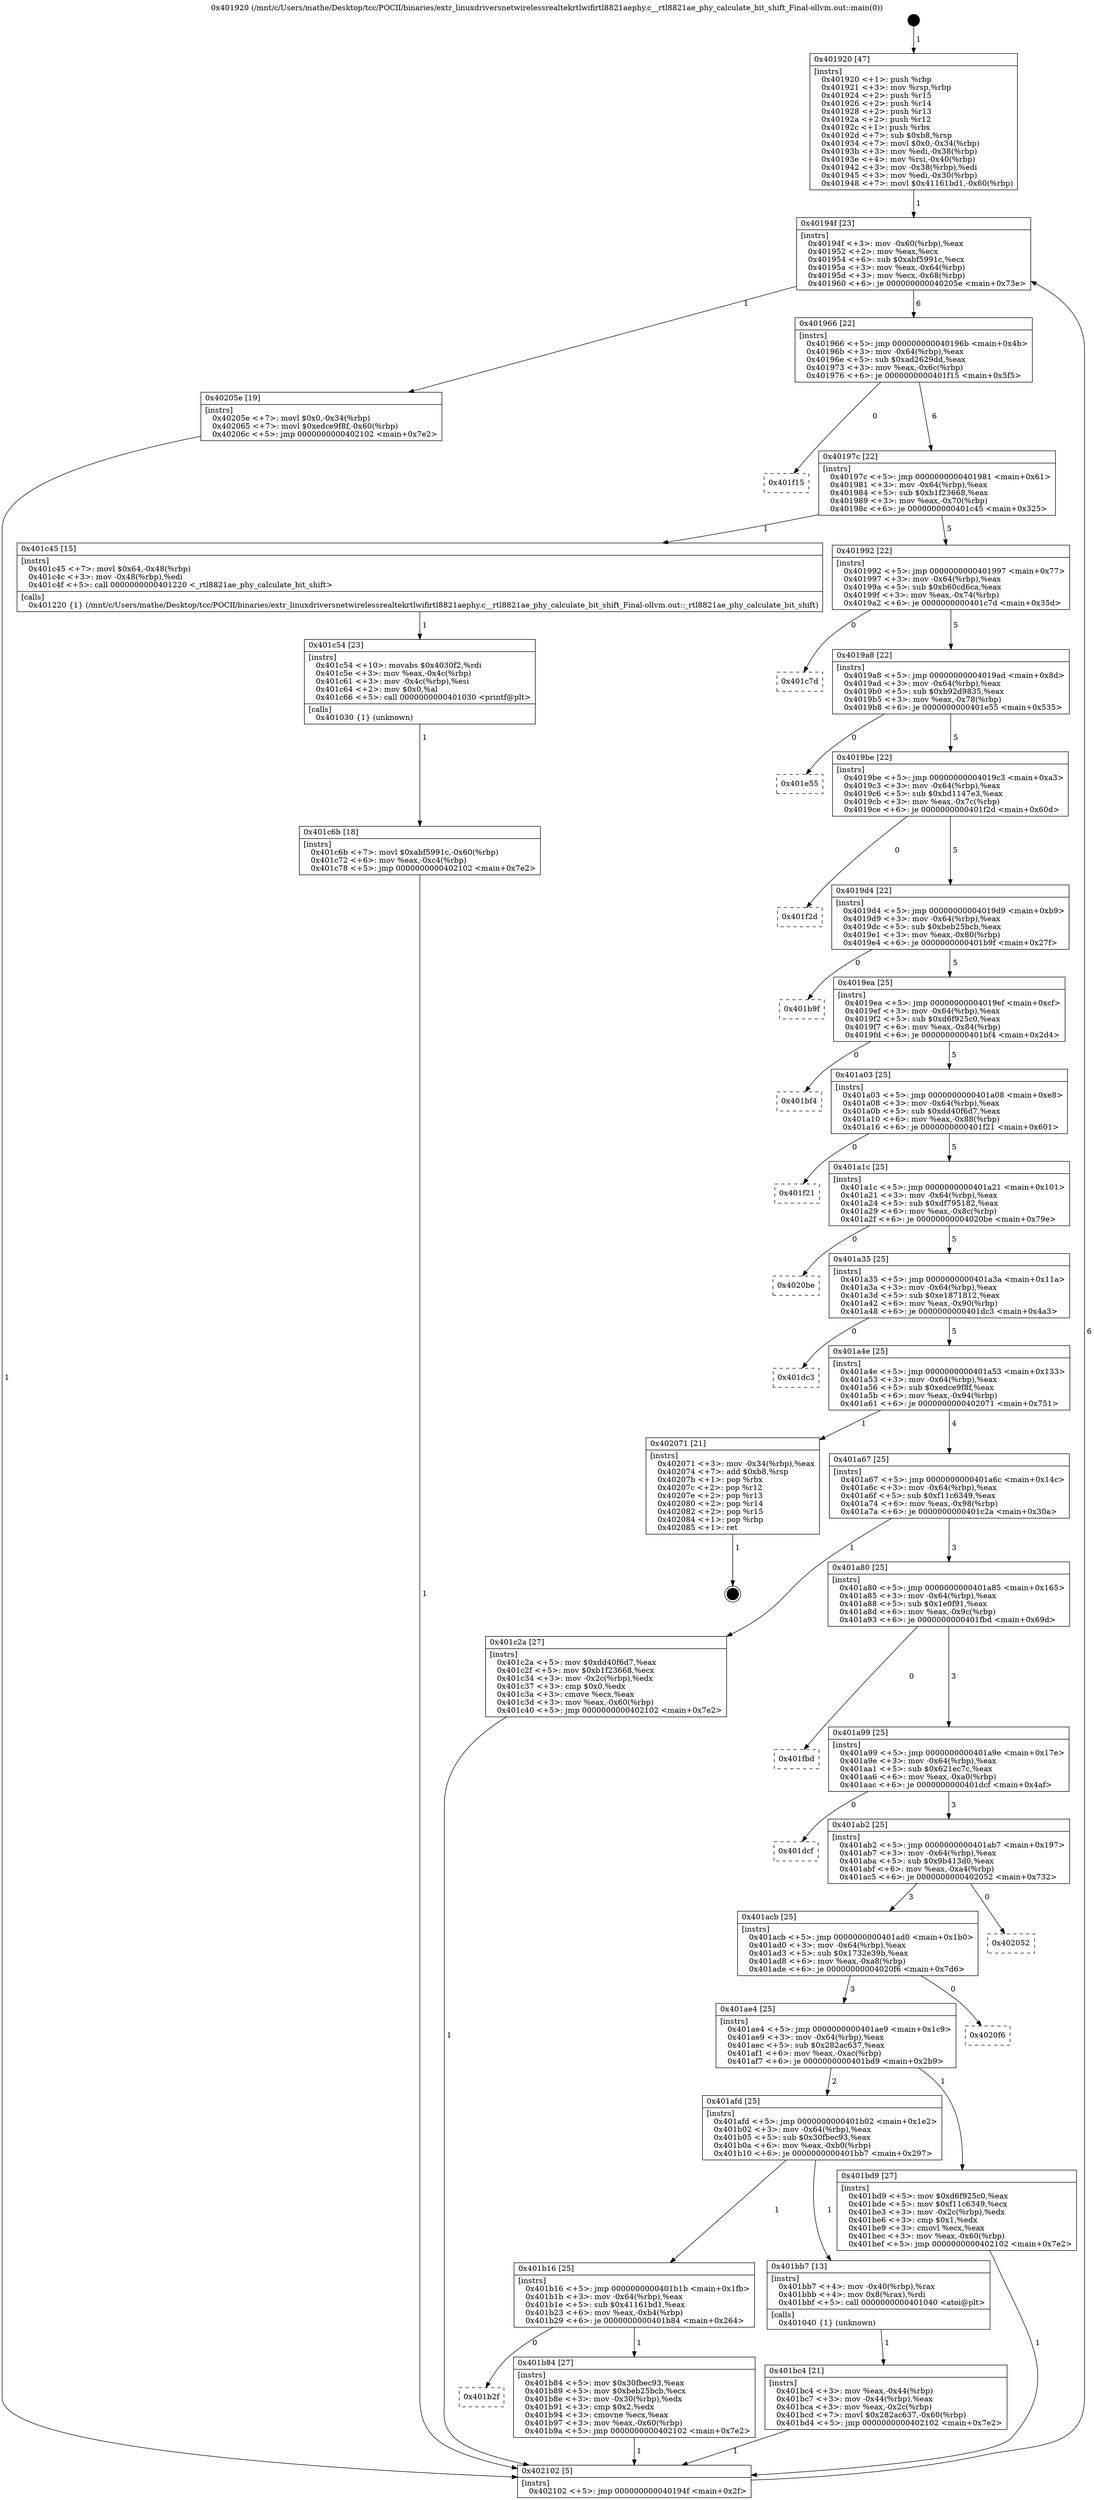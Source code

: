 digraph "0x401920" {
  label = "0x401920 (/mnt/c/Users/mathe/Desktop/tcc/POCII/binaries/extr_linuxdriversnetwirelessrealtekrtlwifirtl8821aephy.c__rtl8821ae_phy_calculate_bit_shift_Final-ollvm.out::main(0))"
  labelloc = "t"
  node[shape=record]

  Entry [label="",width=0.3,height=0.3,shape=circle,fillcolor=black,style=filled]
  "0x40194f" [label="{
     0x40194f [23]\l
     | [instrs]\l
     &nbsp;&nbsp;0x40194f \<+3\>: mov -0x60(%rbp),%eax\l
     &nbsp;&nbsp;0x401952 \<+2\>: mov %eax,%ecx\l
     &nbsp;&nbsp;0x401954 \<+6\>: sub $0xabf5991c,%ecx\l
     &nbsp;&nbsp;0x40195a \<+3\>: mov %eax,-0x64(%rbp)\l
     &nbsp;&nbsp;0x40195d \<+3\>: mov %ecx,-0x68(%rbp)\l
     &nbsp;&nbsp;0x401960 \<+6\>: je 000000000040205e \<main+0x73e\>\l
  }"]
  "0x40205e" [label="{
     0x40205e [19]\l
     | [instrs]\l
     &nbsp;&nbsp;0x40205e \<+7\>: movl $0x0,-0x34(%rbp)\l
     &nbsp;&nbsp;0x402065 \<+7\>: movl $0xedce9f8f,-0x60(%rbp)\l
     &nbsp;&nbsp;0x40206c \<+5\>: jmp 0000000000402102 \<main+0x7e2\>\l
  }"]
  "0x401966" [label="{
     0x401966 [22]\l
     | [instrs]\l
     &nbsp;&nbsp;0x401966 \<+5\>: jmp 000000000040196b \<main+0x4b\>\l
     &nbsp;&nbsp;0x40196b \<+3\>: mov -0x64(%rbp),%eax\l
     &nbsp;&nbsp;0x40196e \<+5\>: sub $0xad2629dd,%eax\l
     &nbsp;&nbsp;0x401973 \<+3\>: mov %eax,-0x6c(%rbp)\l
     &nbsp;&nbsp;0x401976 \<+6\>: je 0000000000401f15 \<main+0x5f5\>\l
  }"]
  Exit [label="",width=0.3,height=0.3,shape=circle,fillcolor=black,style=filled,peripheries=2]
  "0x401f15" [label="{
     0x401f15\l
  }", style=dashed]
  "0x40197c" [label="{
     0x40197c [22]\l
     | [instrs]\l
     &nbsp;&nbsp;0x40197c \<+5\>: jmp 0000000000401981 \<main+0x61\>\l
     &nbsp;&nbsp;0x401981 \<+3\>: mov -0x64(%rbp),%eax\l
     &nbsp;&nbsp;0x401984 \<+5\>: sub $0xb1f23668,%eax\l
     &nbsp;&nbsp;0x401989 \<+3\>: mov %eax,-0x70(%rbp)\l
     &nbsp;&nbsp;0x40198c \<+6\>: je 0000000000401c45 \<main+0x325\>\l
  }"]
  "0x401c6b" [label="{
     0x401c6b [18]\l
     | [instrs]\l
     &nbsp;&nbsp;0x401c6b \<+7\>: movl $0xabf5991c,-0x60(%rbp)\l
     &nbsp;&nbsp;0x401c72 \<+6\>: mov %eax,-0xc4(%rbp)\l
     &nbsp;&nbsp;0x401c78 \<+5\>: jmp 0000000000402102 \<main+0x7e2\>\l
  }"]
  "0x401c45" [label="{
     0x401c45 [15]\l
     | [instrs]\l
     &nbsp;&nbsp;0x401c45 \<+7\>: movl $0x64,-0x48(%rbp)\l
     &nbsp;&nbsp;0x401c4c \<+3\>: mov -0x48(%rbp),%edi\l
     &nbsp;&nbsp;0x401c4f \<+5\>: call 0000000000401220 \<_rtl8821ae_phy_calculate_bit_shift\>\l
     | [calls]\l
     &nbsp;&nbsp;0x401220 \{1\} (/mnt/c/Users/mathe/Desktop/tcc/POCII/binaries/extr_linuxdriversnetwirelessrealtekrtlwifirtl8821aephy.c__rtl8821ae_phy_calculate_bit_shift_Final-ollvm.out::_rtl8821ae_phy_calculate_bit_shift)\l
  }"]
  "0x401992" [label="{
     0x401992 [22]\l
     | [instrs]\l
     &nbsp;&nbsp;0x401992 \<+5\>: jmp 0000000000401997 \<main+0x77\>\l
     &nbsp;&nbsp;0x401997 \<+3\>: mov -0x64(%rbp),%eax\l
     &nbsp;&nbsp;0x40199a \<+5\>: sub $0xb60cd6ca,%eax\l
     &nbsp;&nbsp;0x40199f \<+3\>: mov %eax,-0x74(%rbp)\l
     &nbsp;&nbsp;0x4019a2 \<+6\>: je 0000000000401c7d \<main+0x35d\>\l
  }"]
  "0x401c54" [label="{
     0x401c54 [23]\l
     | [instrs]\l
     &nbsp;&nbsp;0x401c54 \<+10\>: movabs $0x4030f2,%rdi\l
     &nbsp;&nbsp;0x401c5e \<+3\>: mov %eax,-0x4c(%rbp)\l
     &nbsp;&nbsp;0x401c61 \<+3\>: mov -0x4c(%rbp),%esi\l
     &nbsp;&nbsp;0x401c64 \<+2\>: mov $0x0,%al\l
     &nbsp;&nbsp;0x401c66 \<+5\>: call 0000000000401030 \<printf@plt\>\l
     | [calls]\l
     &nbsp;&nbsp;0x401030 \{1\} (unknown)\l
  }"]
  "0x401c7d" [label="{
     0x401c7d\l
  }", style=dashed]
  "0x4019a8" [label="{
     0x4019a8 [22]\l
     | [instrs]\l
     &nbsp;&nbsp;0x4019a8 \<+5\>: jmp 00000000004019ad \<main+0x8d\>\l
     &nbsp;&nbsp;0x4019ad \<+3\>: mov -0x64(%rbp),%eax\l
     &nbsp;&nbsp;0x4019b0 \<+5\>: sub $0xb92d9835,%eax\l
     &nbsp;&nbsp;0x4019b5 \<+3\>: mov %eax,-0x78(%rbp)\l
     &nbsp;&nbsp;0x4019b8 \<+6\>: je 0000000000401e55 \<main+0x535\>\l
  }"]
  "0x401bc4" [label="{
     0x401bc4 [21]\l
     | [instrs]\l
     &nbsp;&nbsp;0x401bc4 \<+3\>: mov %eax,-0x44(%rbp)\l
     &nbsp;&nbsp;0x401bc7 \<+3\>: mov -0x44(%rbp),%eax\l
     &nbsp;&nbsp;0x401bca \<+3\>: mov %eax,-0x2c(%rbp)\l
     &nbsp;&nbsp;0x401bcd \<+7\>: movl $0x282ac637,-0x60(%rbp)\l
     &nbsp;&nbsp;0x401bd4 \<+5\>: jmp 0000000000402102 \<main+0x7e2\>\l
  }"]
  "0x401e55" [label="{
     0x401e55\l
  }", style=dashed]
  "0x4019be" [label="{
     0x4019be [22]\l
     | [instrs]\l
     &nbsp;&nbsp;0x4019be \<+5\>: jmp 00000000004019c3 \<main+0xa3\>\l
     &nbsp;&nbsp;0x4019c3 \<+3\>: mov -0x64(%rbp),%eax\l
     &nbsp;&nbsp;0x4019c6 \<+5\>: sub $0xbd1147e3,%eax\l
     &nbsp;&nbsp;0x4019cb \<+3\>: mov %eax,-0x7c(%rbp)\l
     &nbsp;&nbsp;0x4019ce \<+6\>: je 0000000000401f2d \<main+0x60d\>\l
  }"]
  "0x401920" [label="{
     0x401920 [47]\l
     | [instrs]\l
     &nbsp;&nbsp;0x401920 \<+1\>: push %rbp\l
     &nbsp;&nbsp;0x401921 \<+3\>: mov %rsp,%rbp\l
     &nbsp;&nbsp;0x401924 \<+2\>: push %r15\l
     &nbsp;&nbsp;0x401926 \<+2\>: push %r14\l
     &nbsp;&nbsp;0x401928 \<+2\>: push %r13\l
     &nbsp;&nbsp;0x40192a \<+2\>: push %r12\l
     &nbsp;&nbsp;0x40192c \<+1\>: push %rbx\l
     &nbsp;&nbsp;0x40192d \<+7\>: sub $0xb8,%rsp\l
     &nbsp;&nbsp;0x401934 \<+7\>: movl $0x0,-0x34(%rbp)\l
     &nbsp;&nbsp;0x40193b \<+3\>: mov %edi,-0x38(%rbp)\l
     &nbsp;&nbsp;0x40193e \<+4\>: mov %rsi,-0x40(%rbp)\l
     &nbsp;&nbsp;0x401942 \<+3\>: mov -0x38(%rbp),%edi\l
     &nbsp;&nbsp;0x401945 \<+3\>: mov %edi,-0x30(%rbp)\l
     &nbsp;&nbsp;0x401948 \<+7\>: movl $0x41161bd1,-0x60(%rbp)\l
  }"]
  "0x401f2d" [label="{
     0x401f2d\l
  }", style=dashed]
  "0x4019d4" [label="{
     0x4019d4 [22]\l
     | [instrs]\l
     &nbsp;&nbsp;0x4019d4 \<+5\>: jmp 00000000004019d9 \<main+0xb9\>\l
     &nbsp;&nbsp;0x4019d9 \<+3\>: mov -0x64(%rbp),%eax\l
     &nbsp;&nbsp;0x4019dc \<+5\>: sub $0xbeb25bcb,%eax\l
     &nbsp;&nbsp;0x4019e1 \<+3\>: mov %eax,-0x80(%rbp)\l
     &nbsp;&nbsp;0x4019e4 \<+6\>: je 0000000000401b9f \<main+0x27f\>\l
  }"]
  "0x402102" [label="{
     0x402102 [5]\l
     | [instrs]\l
     &nbsp;&nbsp;0x402102 \<+5\>: jmp 000000000040194f \<main+0x2f\>\l
  }"]
  "0x401b9f" [label="{
     0x401b9f\l
  }", style=dashed]
  "0x4019ea" [label="{
     0x4019ea [25]\l
     | [instrs]\l
     &nbsp;&nbsp;0x4019ea \<+5\>: jmp 00000000004019ef \<main+0xcf\>\l
     &nbsp;&nbsp;0x4019ef \<+3\>: mov -0x64(%rbp),%eax\l
     &nbsp;&nbsp;0x4019f2 \<+5\>: sub $0xd6f925c0,%eax\l
     &nbsp;&nbsp;0x4019f7 \<+6\>: mov %eax,-0x84(%rbp)\l
     &nbsp;&nbsp;0x4019fd \<+6\>: je 0000000000401bf4 \<main+0x2d4\>\l
  }"]
  "0x401b2f" [label="{
     0x401b2f\l
  }", style=dashed]
  "0x401bf4" [label="{
     0x401bf4\l
  }", style=dashed]
  "0x401a03" [label="{
     0x401a03 [25]\l
     | [instrs]\l
     &nbsp;&nbsp;0x401a03 \<+5\>: jmp 0000000000401a08 \<main+0xe8\>\l
     &nbsp;&nbsp;0x401a08 \<+3\>: mov -0x64(%rbp),%eax\l
     &nbsp;&nbsp;0x401a0b \<+5\>: sub $0xdd40f6d7,%eax\l
     &nbsp;&nbsp;0x401a10 \<+6\>: mov %eax,-0x88(%rbp)\l
     &nbsp;&nbsp;0x401a16 \<+6\>: je 0000000000401f21 \<main+0x601\>\l
  }"]
  "0x401b84" [label="{
     0x401b84 [27]\l
     | [instrs]\l
     &nbsp;&nbsp;0x401b84 \<+5\>: mov $0x30fbec93,%eax\l
     &nbsp;&nbsp;0x401b89 \<+5\>: mov $0xbeb25bcb,%ecx\l
     &nbsp;&nbsp;0x401b8e \<+3\>: mov -0x30(%rbp),%edx\l
     &nbsp;&nbsp;0x401b91 \<+3\>: cmp $0x2,%edx\l
     &nbsp;&nbsp;0x401b94 \<+3\>: cmovne %ecx,%eax\l
     &nbsp;&nbsp;0x401b97 \<+3\>: mov %eax,-0x60(%rbp)\l
     &nbsp;&nbsp;0x401b9a \<+5\>: jmp 0000000000402102 \<main+0x7e2\>\l
  }"]
  "0x401f21" [label="{
     0x401f21\l
  }", style=dashed]
  "0x401a1c" [label="{
     0x401a1c [25]\l
     | [instrs]\l
     &nbsp;&nbsp;0x401a1c \<+5\>: jmp 0000000000401a21 \<main+0x101\>\l
     &nbsp;&nbsp;0x401a21 \<+3\>: mov -0x64(%rbp),%eax\l
     &nbsp;&nbsp;0x401a24 \<+5\>: sub $0xdf795182,%eax\l
     &nbsp;&nbsp;0x401a29 \<+6\>: mov %eax,-0x8c(%rbp)\l
     &nbsp;&nbsp;0x401a2f \<+6\>: je 00000000004020be \<main+0x79e\>\l
  }"]
  "0x401b16" [label="{
     0x401b16 [25]\l
     | [instrs]\l
     &nbsp;&nbsp;0x401b16 \<+5\>: jmp 0000000000401b1b \<main+0x1fb\>\l
     &nbsp;&nbsp;0x401b1b \<+3\>: mov -0x64(%rbp),%eax\l
     &nbsp;&nbsp;0x401b1e \<+5\>: sub $0x41161bd1,%eax\l
     &nbsp;&nbsp;0x401b23 \<+6\>: mov %eax,-0xb4(%rbp)\l
     &nbsp;&nbsp;0x401b29 \<+6\>: je 0000000000401b84 \<main+0x264\>\l
  }"]
  "0x4020be" [label="{
     0x4020be\l
  }", style=dashed]
  "0x401a35" [label="{
     0x401a35 [25]\l
     | [instrs]\l
     &nbsp;&nbsp;0x401a35 \<+5\>: jmp 0000000000401a3a \<main+0x11a\>\l
     &nbsp;&nbsp;0x401a3a \<+3\>: mov -0x64(%rbp),%eax\l
     &nbsp;&nbsp;0x401a3d \<+5\>: sub $0xe1871812,%eax\l
     &nbsp;&nbsp;0x401a42 \<+6\>: mov %eax,-0x90(%rbp)\l
     &nbsp;&nbsp;0x401a48 \<+6\>: je 0000000000401dc3 \<main+0x4a3\>\l
  }"]
  "0x401bb7" [label="{
     0x401bb7 [13]\l
     | [instrs]\l
     &nbsp;&nbsp;0x401bb7 \<+4\>: mov -0x40(%rbp),%rax\l
     &nbsp;&nbsp;0x401bbb \<+4\>: mov 0x8(%rax),%rdi\l
     &nbsp;&nbsp;0x401bbf \<+5\>: call 0000000000401040 \<atoi@plt\>\l
     | [calls]\l
     &nbsp;&nbsp;0x401040 \{1\} (unknown)\l
  }"]
  "0x401dc3" [label="{
     0x401dc3\l
  }", style=dashed]
  "0x401a4e" [label="{
     0x401a4e [25]\l
     | [instrs]\l
     &nbsp;&nbsp;0x401a4e \<+5\>: jmp 0000000000401a53 \<main+0x133\>\l
     &nbsp;&nbsp;0x401a53 \<+3\>: mov -0x64(%rbp),%eax\l
     &nbsp;&nbsp;0x401a56 \<+5\>: sub $0xedce9f8f,%eax\l
     &nbsp;&nbsp;0x401a5b \<+6\>: mov %eax,-0x94(%rbp)\l
     &nbsp;&nbsp;0x401a61 \<+6\>: je 0000000000402071 \<main+0x751\>\l
  }"]
  "0x401afd" [label="{
     0x401afd [25]\l
     | [instrs]\l
     &nbsp;&nbsp;0x401afd \<+5\>: jmp 0000000000401b02 \<main+0x1e2\>\l
     &nbsp;&nbsp;0x401b02 \<+3\>: mov -0x64(%rbp),%eax\l
     &nbsp;&nbsp;0x401b05 \<+5\>: sub $0x30fbec93,%eax\l
     &nbsp;&nbsp;0x401b0a \<+6\>: mov %eax,-0xb0(%rbp)\l
     &nbsp;&nbsp;0x401b10 \<+6\>: je 0000000000401bb7 \<main+0x297\>\l
  }"]
  "0x402071" [label="{
     0x402071 [21]\l
     | [instrs]\l
     &nbsp;&nbsp;0x402071 \<+3\>: mov -0x34(%rbp),%eax\l
     &nbsp;&nbsp;0x402074 \<+7\>: add $0xb8,%rsp\l
     &nbsp;&nbsp;0x40207b \<+1\>: pop %rbx\l
     &nbsp;&nbsp;0x40207c \<+2\>: pop %r12\l
     &nbsp;&nbsp;0x40207e \<+2\>: pop %r13\l
     &nbsp;&nbsp;0x402080 \<+2\>: pop %r14\l
     &nbsp;&nbsp;0x402082 \<+2\>: pop %r15\l
     &nbsp;&nbsp;0x402084 \<+1\>: pop %rbp\l
     &nbsp;&nbsp;0x402085 \<+1\>: ret\l
  }"]
  "0x401a67" [label="{
     0x401a67 [25]\l
     | [instrs]\l
     &nbsp;&nbsp;0x401a67 \<+5\>: jmp 0000000000401a6c \<main+0x14c\>\l
     &nbsp;&nbsp;0x401a6c \<+3\>: mov -0x64(%rbp),%eax\l
     &nbsp;&nbsp;0x401a6f \<+5\>: sub $0xf11c6349,%eax\l
     &nbsp;&nbsp;0x401a74 \<+6\>: mov %eax,-0x98(%rbp)\l
     &nbsp;&nbsp;0x401a7a \<+6\>: je 0000000000401c2a \<main+0x30a\>\l
  }"]
  "0x401bd9" [label="{
     0x401bd9 [27]\l
     | [instrs]\l
     &nbsp;&nbsp;0x401bd9 \<+5\>: mov $0xd6f925c0,%eax\l
     &nbsp;&nbsp;0x401bde \<+5\>: mov $0xf11c6349,%ecx\l
     &nbsp;&nbsp;0x401be3 \<+3\>: mov -0x2c(%rbp),%edx\l
     &nbsp;&nbsp;0x401be6 \<+3\>: cmp $0x1,%edx\l
     &nbsp;&nbsp;0x401be9 \<+3\>: cmovl %ecx,%eax\l
     &nbsp;&nbsp;0x401bec \<+3\>: mov %eax,-0x60(%rbp)\l
     &nbsp;&nbsp;0x401bef \<+5\>: jmp 0000000000402102 \<main+0x7e2\>\l
  }"]
  "0x401c2a" [label="{
     0x401c2a [27]\l
     | [instrs]\l
     &nbsp;&nbsp;0x401c2a \<+5\>: mov $0xdd40f6d7,%eax\l
     &nbsp;&nbsp;0x401c2f \<+5\>: mov $0xb1f23668,%ecx\l
     &nbsp;&nbsp;0x401c34 \<+3\>: mov -0x2c(%rbp),%edx\l
     &nbsp;&nbsp;0x401c37 \<+3\>: cmp $0x0,%edx\l
     &nbsp;&nbsp;0x401c3a \<+3\>: cmove %ecx,%eax\l
     &nbsp;&nbsp;0x401c3d \<+3\>: mov %eax,-0x60(%rbp)\l
     &nbsp;&nbsp;0x401c40 \<+5\>: jmp 0000000000402102 \<main+0x7e2\>\l
  }"]
  "0x401a80" [label="{
     0x401a80 [25]\l
     | [instrs]\l
     &nbsp;&nbsp;0x401a80 \<+5\>: jmp 0000000000401a85 \<main+0x165\>\l
     &nbsp;&nbsp;0x401a85 \<+3\>: mov -0x64(%rbp),%eax\l
     &nbsp;&nbsp;0x401a88 \<+5\>: sub $0x1e0f91,%eax\l
     &nbsp;&nbsp;0x401a8d \<+6\>: mov %eax,-0x9c(%rbp)\l
     &nbsp;&nbsp;0x401a93 \<+6\>: je 0000000000401fbd \<main+0x69d\>\l
  }"]
  "0x401ae4" [label="{
     0x401ae4 [25]\l
     | [instrs]\l
     &nbsp;&nbsp;0x401ae4 \<+5\>: jmp 0000000000401ae9 \<main+0x1c9\>\l
     &nbsp;&nbsp;0x401ae9 \<+3\>: mov -0x64(%rbp),%eax\l
     &nbsp;&nbsp;0x401aec \<+5\>: sub $0x282ac637,%eax\l
     &nbsp;&nbsp;0x401af1 \<+6\>: mov %eax,-0xac(%rbp)\l
     &nbsp;&nbsp;0x401af7 \<+6\>: je 0000000000401bd9 \<main+0x2b9\>\l
  }"]
  "0x401fbd" [label="{
     0x401fbd\l
  }", style=dashed]
  "0x401a99" [label="{
     0x401a99 [25]\l
     | [instrs]\l
     &nbsp;&nbsp;0x401a99 \<+5\>: jmp 0000000000401a9e \<main+0x17e\>\l
     &nbsp;&nbsp;0x401a9e \<+3\>: mov -0x64(%rbp),%eax\l
     &nbsp;&nbsp;0x401aa1 \<+5\>: sub $0x621ec7c,%eax\l
     &nbsp;&nbsp;0x401aa6 \<+6\>: mov %eax,-0xa0(%rbp)\l
     &nbsp;&nbsp;0x401aac \<+6\>: je 0000000000401dcf \<main+0x4af\>\l
  }"]
  "0x4020f6" [label="{
     0x4020f6\l
  }", style=dashed]
  "0x401dcf" [label="{
     0x401dcf\l
  }", style=dashed]
  "0x401ab2" [label="{
     0x401ab2 [25]\l
     | [instrs]\l
     &nbsp;&nbsp;0x401ab2 \<+5\>: jmp 0000000000401ab7 \<main+0x197\>\l
     &nbsp;&nbsp;0x401ab7 \<+3\>: mov -0x64(%rbp),%eax\l
     &nbsp;&nbsp;0x401aba \<+5\>: sub $0x9b413d0,%eax\l
     &nbsp;&nbsp;0x401abf \<+6\>: mov %eax,-0xa4(%rbp)\l
     &nbsp;&nbsp;0x401ac5 \<+6\>: je 0000000000402052 \<main+0x732\>\l
  }"]
  "0x401acb" [label="{
     0x401acb [25]\l
     | [instrs]\l
     &nbsp;&nbsp;0x401acb \<+5\>: jmp 0000000000401ad0 \<main+0x1b0\>\l
     &nbsp;&nbsp;0x401ad0 \<+3\>: mov -0x64(%rbp),%eax\l
     &nbsp;&nbsp;0x401ad3 \<+5\>: sub $0x1732e39b,%eax\l
     &nbsp;&nbsp;0x401ad8 \<+6\>: mov %eax,-0xa8(%rbp)\l
     &nbsp;&nbsp;0x401ade \<+6\>: je 00000000004020f6 \<main+0x7d6\>\l
  }"]
  "0x402052" [label="{
     0x402052\l
  }", style=dashed]
  Entry -> "0x401920" [label=" 1"]
  "0x40194f" -> "0x40205e" [label=" 1"]
  "0x40194f" -> "0x401966" [label=" 6"]
  "0x402071" -> Exit [label=" 1"]
  "0x401966" -> "0x401f15" [label=" 0"]
  "0x401966" -> "0x40197c" [label=" 6"]
  "0x40205e" -> "0x402102" [label=" 1"]
  "0x40197c" -> "0x401c45" [label=" 1"]
  "0x40197c" -> "0x401992" [label=" 5"]
  "0x401c6b" -> "0x402102" [label=" 1"]
  "0x401992" -> "0x401c7d" [label=" 0"]
  "0x401992" -> "0x4019a8" [label=" 5"]
  "0x401c54" -> "0x401c6b" [label=" 1"]
  "0x4019a8" -> "0x401e55" [label=" 0"]
  "0x4019a8" -> "0x4019be" [label=" 5"]
  "0x401c45" -> "0x401c54" [label=" 1"]
  "0x4019be" -> "0x401f2d" [label=" 0"]
  "0x4019be" -> "0x4019d4" [label=" 5"]
  "0x401c2a" -> "0x402102" [label=" 1"]
  "0x4019d4" -> "0x401b9f" [label=" 0"]
  "0x4019d4" -> "0x4019ea" [label=" 5"]
  "0x401bd9" -> "0x402102" [label=" 1"]
  "0x4019ea" -> "0x401bf4" [label=" 0"]
  "0x4019ea" -> "0x401a03" [label=" 5"]
  "0x401bc4" -> "0x402102" [label=" 1"]
  "0x401a03" -> "0x401f21" [label=" 0"]
  "0x401a03" -> "0x401a1c" [label=" 5"]
  "0x401bb7" -> "0x401bc4" [label=" 1"]
  "0x401a1c" -> "0x4020be" [label=" 0"]
  "0x401a1c" -> "0x401a35" [label=" 5"]
  "0x401920" -> "0x40194f" [label=" 1"]
  "0x401a35" -> "0x401dc3" [label=" 0"]
  "0x401a35" -> "0x401a4e" [label=" 5"]
  "0x401b84" -> "0x402102" [label=" 1"]
  "0x401a4e" -> "0x402071" [label=" 1"]
  "0x401a4e" -> "0x401a67" [label=" 4"]
  "0x401b16" -> "0x401b84" [label=" 1"]
  "0x401a67" -> "0x401c2a" [label=" 1"]
  "0x401a67" -> "0x401a80" [label=" 3"]
  "0x402102" -> "0x40194f" [label=" 6"]
  "0x401a80" -> "0x401fbd" [label=" 0"]
  "0x401a80" -> "0x401a99" [label=" 3"]
  "0x401afd" -> "0x401bb7" [label=" 1"]
  "0x401a99" -> "0x401dcf" [label=" 0"]
  "0x401a99" -> "0x401ab2" [label=" 3"]
  "0x401b16" -> "0x401b2f" [label=" 0"]
  "0x401ab2" -> "0x402052" [label=" 0"]
  "0x401ab2" -> "0x401acb" [label=" 3"]
  "0x401ae4" -> "0x401afd" [label=" 2"]
  "0x401acb" -> "0x4020f6" [label=" 0"]
  "0x401acb" -> "0x401ae4" [label=" 3"]
  "0x401afd" -> "0x401b16" [label=" 1"]
  "0x401ae4" -> "0x401bd9" [label=" 1"]
}
